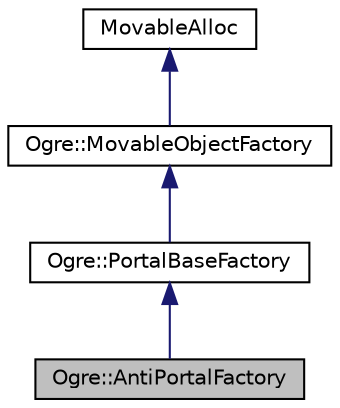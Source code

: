 digraph "Ogre::AntiPortalFactory"
{
  bgcolor="transparent";
  edge [fontname="Helvetica",fontsize="10",labelfontname="Helvetica",labelfontsize="10"];
  node [fontname="Helvetica",fontsize="10",shape=record];
  Node0 [label="Ogre::AntiPortalFactory",height=0.2,width=0.4,color="black", fillcolor="grey75", style="filled", fontcolor="black"];
  Node1 -> Node0 [dir="back",color="midnightblue",fontsize="10",style="solid",fontname="Helvetica"];
  Node1 [label="Ogre::PortalBaseFactory",height=0.2,width=0.4,color="black",URL="$class_ogre_1_1_portal_base_factory.html",tooltip="Factory object for creating Portal instances. "];
  Node2 -> Node1 [dir="back",color="midnightblue",fontsize="10",style="solid",fontname="Helvetica"];
  Node2 [label="Ogre::MovableObjectFactory",height=0.2,width=0.4,color="black",URL="$class_ogre_1_1_movable_object_factory.html",tooltip="Interface definition for a factory class which produces a certain kind of MovableObject, and can be registered with Root in order to allow all clients to produce new instances of this object, integrated with the standard Ogre processing. "];
  Node3 -> Node2 [dir="back",color="midnightblue",fontsize="10",style="solid",fontname="Helvetica"];
  Node3 [label="MovableAlloc",height=0.2,width=0.4,color="black",URL="$class_ogre_1_1_allocated_object.html"];
}
